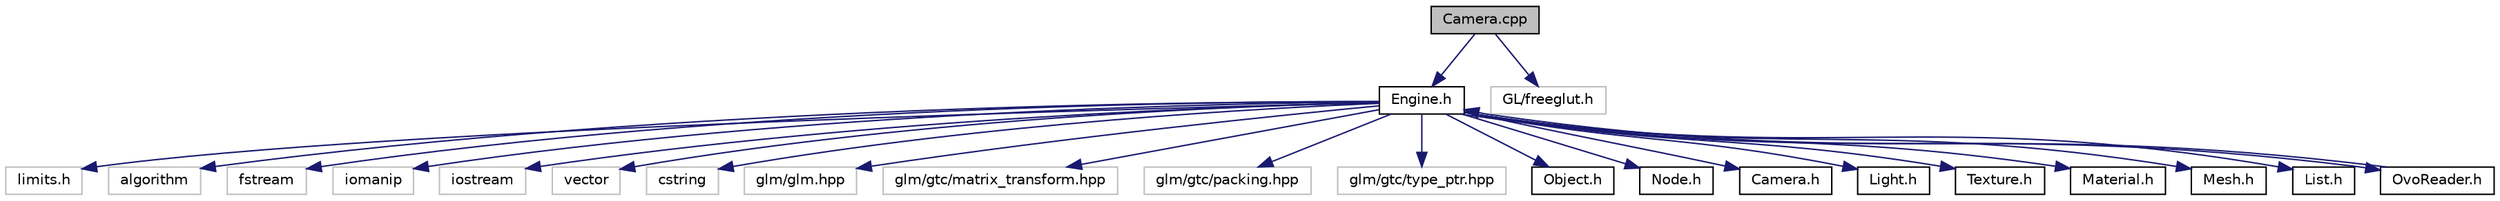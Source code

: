 digraph "Camera.cpp"
{
  edge [fontname="Helvetica",fontsize="10",labelfontname="Helvetica",labelfontsize="10"];
  node [fontname="Helvetica",fontsize="10",shape=record];
  Node0 [label="Camera.cpp",height=0.2,width=0.4,color="black", fillcolor="grey75", style="filled", fontcolor="black"];
  Node0 -> Node1 [color="midnightblue",fontsize="10",style="solid"];
  Node1 [label="Engine.h",height=0.2,width=0.4,color="black", fillcolor="white", style="filled",URL="$Engine_8h.html"];
  Node1 -> Node2 [color="midnightblue",fontsize="10",style="solid"];
  Node2 [label="limits.h",height=0.2,width=0.4,color="grey75", fillcolor="white", style="filled"];
  Node1 -> Node3 [color="midnightblue",fontsize="10",style="solid"];
  Node3 [label="algorithm",height=0.2,width=0.4,color="grey75", fillcolor="white", style="filled"];
  Node1 -> Node4 [color="midnightblue",fontsize="10",style="solid"];
  Node4 [label="fstream",height=0.2,width=0.4,color="grey75", fillcolor="white", style="filled"];
  Node1 -> Node5 [color="midnightblue",fontsize="10",style="solid"];
  Node5 [label="iomanip",height=0.2,width=0.4,color="grey75", fillcolor="white", style="filled"];
  Node1 -> Node6 [color="midnightblue",fontsize="10",style="solid"];
  Node6 [label="iostream",height=0.2,width=0.4,color="grey75", fillcolor="white", style="filled"];
  Node1 -> Node7 [color="midnightblue",fontsize="10",style="solid"];
  Node7 [label="vector",height=0.2,width=0.4,color="grey75", fillcolor="white", style="filled"];
  Node1 -> Node8 [color="midnightblue",fontsize="10",style="solid"];
  Node8 [label="cstring",height=0.2,width=0.4,color="grey75", fillcolor="white", style="filled"];
  Node1 -> Node9 [color="midnightblue",fontsize="10",style="solid"];
  Node9 [label="glm/glm.hpp",height=0.2,width=0.4,color="grey75", fillcolor="white", style="filled"];
  Node1 -> Node10 [color="midnightblue",fontsize="10",style="solid"];
  Node10 [label="glm/gtc/matrix_transform.hpp",height=0.2,width=0.4,color="grey75", fillcolor="white", style="filled"];
  Node1 -> Node11 [color="midnightblue",fontsize="10",style="solid"];
  Node11 [label="glm/gtc/packing.hpp",height=0.2,width=0.4,color="grey75", fillcolor="white", style="filled"];
  Node1 -> Node12 [color="midnightblue",fontsize="10",style="solid"];
  Node12 [label="glm/gtc/type_ptr.hpp",height=0.2,width=0.4,color="grey75", fillcolor="white", style="filled"];
  Node1 -> Node13 [color="midnightblue",fontsize="10",style="solid"];
  Node13 [label="Object.h",height=0.2,width=0.4,color="black", fillcolor="white", style="filled",URL="$Object_8h.html"];
  Node1 -> Node14 [color="midnightblue",fontsize="10",style="solid"];
  Node14 [label="Node.h",height=0.2,width=0.4,color="black", fillcolor="white", style="filled",URL="$Node_8h.html"];
  Node1 -> Node15 [color="midnightblue",fontsize="10",style="solid"];
  Node15 [label="Camera.h",height=0.2,width=0.4,color="black", fillcolor="white", style="filled",URL="$Camera_8h.html"];
  Node1 -> Node16 [color="midnightblue",fontsize="10",style="solid"];
  Node16 [label="Light.h",height=0.2,width=0.4,color="black", fillcolor="white", style="filled",URL="$Light_8h.html"];
  Node1 -> Node17 [color="midnightblue",fontsize="10",style="solid"];
  Node17 [label="Texture.h",height=0.2,width=0.4,color="black", fillcolor="white", style="filled",URL="$Texture_8h.html"];
  Node1 -> Node18 [color="midnightblue",fontsize="10",style="solid"];
  Node18 [label="Material.h",height=0.2,width=0.4,color="black", fillcolor="white", style="filled",URL="$Material_8h.html"];
  Node1 -> Node19 [color="midnightblue",fontsize="10",style="solid"];
  Node19 [label="Mesh.h",height=0.2,width=0.4,color="black", fillcolor="white", style="filled",URL="$Mesh_8h.html"];
  Node1 -> Node20 [color="midnightblue",fontsize="10",style="solid"];
  Node20 [label="List.h",height=0.2,width=0.4,color="black", fillcolor="white", style="filled",URL="$List_8h.html"];
  Node1 -> Node21 [color="midnightblue",fontsize="10",style="solid"];
  Node21 [label="OvoReader.h",height=0.2,width=0.4,color="black", fillcolor="white", style="filled",URL="$OvoReader_8h.html"];
  Node21 -> Node1 [color="midnightblue",fontsize="10",style="solid"];
  Node0 -> Node22 [color="midnightblue",fontsize="10",style="solid"];
  Node22 [label="GL/freeglut.h",height=0.2,width=0.4,color="grey75", fillcolor="white", style="filled"];
}
